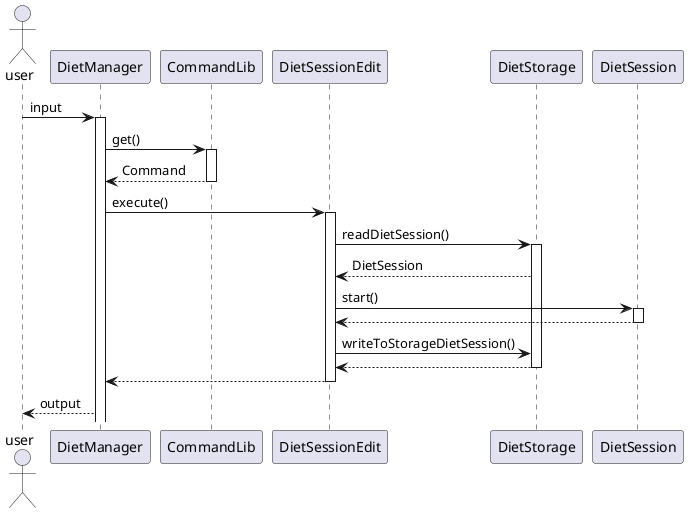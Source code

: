 @startuml
actor user
user -> DietManager : input
activate DietManager

DietManager -> CommandLib : get()
activate CommandLib
CommandLib --> DietManager : Command
deactivate CommandLib

DietManager -> DietSessionEdit : execute()
activate DietSessionEdit

DietSessionEdit -> DietStorage : readDietSession()
activate DietStorage
DietStorage --> DietSessionEdit : DietSession

DietSessionEdit -> DietSession : start()
activate DietSession
DietSession --> DietSessionEdit
deactivate DietSession
DietSessionEdit -> DietStorage : writeToStorageDietSession()
DietStorage --> DietSessionEdit
deactivate DietStorage
DietSessionEdit --> DietManager
deactivate DietSessionEdit

DietManager --> user : output
@enduml